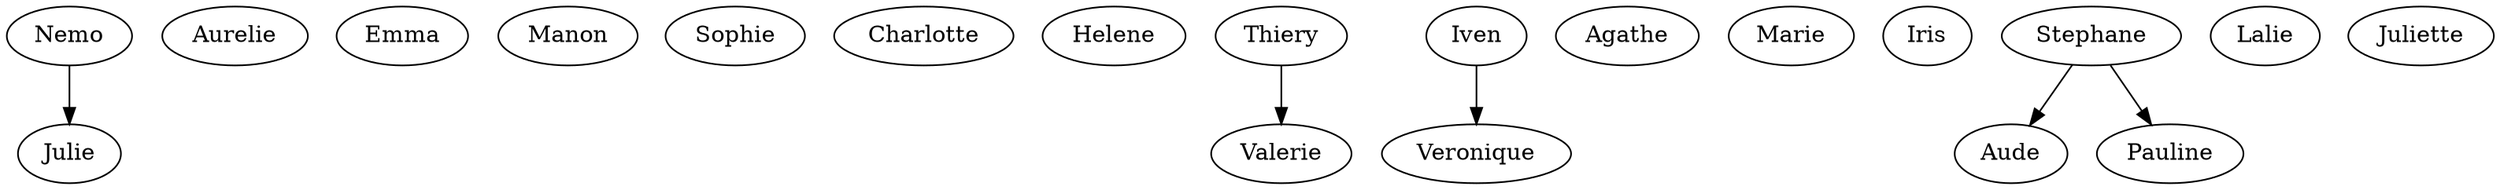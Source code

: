 strict digraph G {
  Nemo;
  Aurelie;
  Julie;
  Emma;
  Manon;
  Sophie;
  Charlotte;
  Helene;
  Valerie;
  Thiery;
  Helene;
  Veronique;
  Agathe;
  Iven;
  Julie;
  Marie;
  Iris;
  Stephane;
  Lalie;
  Aude;
  Lalie;
  Lalie;
  Juliette;
  Pauline;
  Stephane;
  Pauline;
  Nemo -> Julie;
  Thiery -> Valerie;
  Iven -> Veronique;
  Stephane -> Aude;
  Stephane -> Pauline;
}
